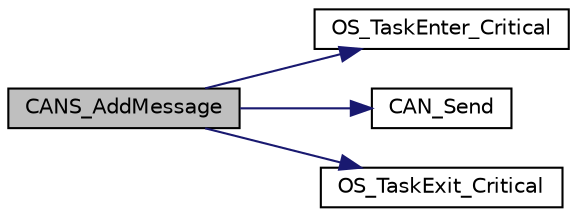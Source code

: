 digraph "CANS_AddMessage"
{
  edge [fontname="Helvetica",fontsize="10",labelfontname="Helvetica",labelfontsize="10"];
  node [fontname="Helvetica",fontsize="10",shape=record];
  rankdir="LR";
  Node0 [label="CANS_AddMessage",height=0.2,width=0.4,color="black", fillcolor="grey75", style="filled", fontcolor="black"];
  Node0 -> Node1 [color="midnightblue",fontsize="10",style="solid",fontname="Helvetica"];
  Node1 [label="OS_TaskEnter_Critical",height=0.2,width=0.4,color="black", fillcolor="white", style="filled",URL="$os_8c.html#a5573d7c2221a3f3b9cfe5c109603b441",tooltip="Enter Critical interface function for use in FreeRTOS-Tasks and FreeRTOS-ISR. "];
  Node0 -> Node2 [color="midnightblue",fontsize="10",style="solid",fontname="Helvetica"];
  Node2 [label="CAN_Send",height=0.2,width=0.4,color="black", fillcolor="white", style="filled",URL="$can_8c.html#ad7386c0b7048c957b8453b6492fb544f",tooltip="Add message to transmit buffer, message will be transmitted shortly after. "];
  Node0 -> Node3 [color="midnightblue",fontsize="10",style="solid",fontname="Helvetica"];
  Node3 [label="OS_TaskExit_Critical",height=0.2,width=0.4,color="black", fillcolor="white", style="filled",URL="$os_8c.html#a7e5b7892152952d2109c89baa0add1a8",tooltip="Exit Critical interface function for use in FreeRTOS-Tasks and FreeRTOS-ISR. "];
}
